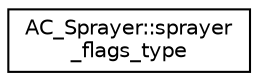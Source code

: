 digraph "Graphical Class Hierarchy"
{
 // INTERACTIVE_SVG=YES
  edge [fontname="Helvetica",fontsize="10",labelfontname="Helvetica",labelfontsize="10"];
  node [fontname="Helvetica",fontsize="10",shape=record];
  rankdir="LR";
  Node1 [label="AC_Sprayer::sprayer\l_flags_type",height=0.2,width=0.4,color="black", fillcolor="white", style="filled",URL="$structAC__Sprayer_1_1sprayer__flags__type.html",tooltip="flag bitmask "];
}
